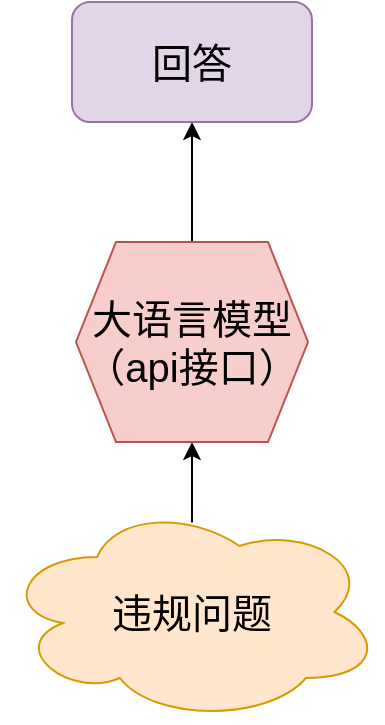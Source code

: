 <mxfile version="24.0.7" type="device">
  <diagram name="第 1 页" id="vvpn5MJgwd7s_0QRsiab">
    <mxGraphModel dx="1379" dy="759" grid="1" gridSize="10" guides="1" tooltips="1" connect="1" arrows="1" fold="1" page="1" pageScale="1" pageWidth="827" pageHeight="1169" math="0" shadow="0">
      <root>
        <mxCell id="0" />
        <mxCell id="1" parent="0" />
        <mxCell id="V58z3wZf6ePW2-Bj4kOd-3" value="" style="edgeStyle=orthogonalEdgeStyle;rounded=0;orthogonalLoop=1;jettySize=auto;html=1;exitX=0.5;exitY=0.093;exitDx=0;exitDy=0;exitPerimeter=0;" edge="1" parent="1" source="V58z3wZf6ePW2-Bj4kOd-1" target="V58z3wZf6ePW2-Bj4kOd-2">
          <mxGeometry relative="1" as="geometry" />
        </mxCell>
        <mxCell id="V58z3wZf6ePW2-Bj4kOd-1" value="&lt;font style=&quot;font-size: 20px;&quot;&gt;&lt;font style=&quot;font-size: 20px;&quot;&gt;违规问&lt;/font&gt;题&lt;/font&gt;" style="ellipse;shape=cloud;whiteSpace=wrap;html=1;fillColor=#ffe6cc;strokeColor=#d79b00;" vertex="1" parent="1">
          <mxGeometry x="315" y="500" width="190" height="110" as="geometry" />
        </mxCell>
        <mxCell id="V58z3wZf6ePW2-Bj4kOd-5" value="" style="edgeStyle=orthogonalEdgeStyle;rounded=0;orthogonalLoop=1;jettySize=auto;html=1;" edge="1" parent="1" source="V58z3wZf6ePW2-Bj4kOd-2" target="V58z3wZf6ePW2-Bj4kOd-4">
          <mxGeometry relative="1" as="geometry" />
        </mxCell>
        <mxCell id="V58z3wZf6ePW2-Bj4kOd-2" value="&lt;font style=&quot;font-size: 20px;&quot;&gt;大语言模型&lt;/font&gt;&lt;div&gt;&lt;font style=&quot;font-size: 20px;&quot;&gt;（api接口）&lt;/font&gt;&lt;/div&gt;" style="shape=hexagon;perimeter=hexagonPerimeter2;whiteSpace=wrap;html=1;fixedSize=1;fillColor=#f8cecc;strokeColor=#b85450;" vertex="1" parent="1">
          <mxGeometry x="352" y="370" width="116" height="100" as="geometry" />
        </mxCell>
        <mxCell id="V58z3wZf6ePW2-Bj4kOd-4" value="&lt;font style=&quot;font-size: 20px;&quot;&gt;回答&lt;/font&gt;" style="rounded=1;whiteSpace=wrap;html=1;fillColor=#e1d5e7;strokeColor=#9673a6;" vertex="1" parent="1">
          <mxGeometry x="350" y="250" width="120" height="60" as="geometry" />
        </mxCell>
      </root>
    </mxGraphModel>
  </diagram>
</mxfile>
